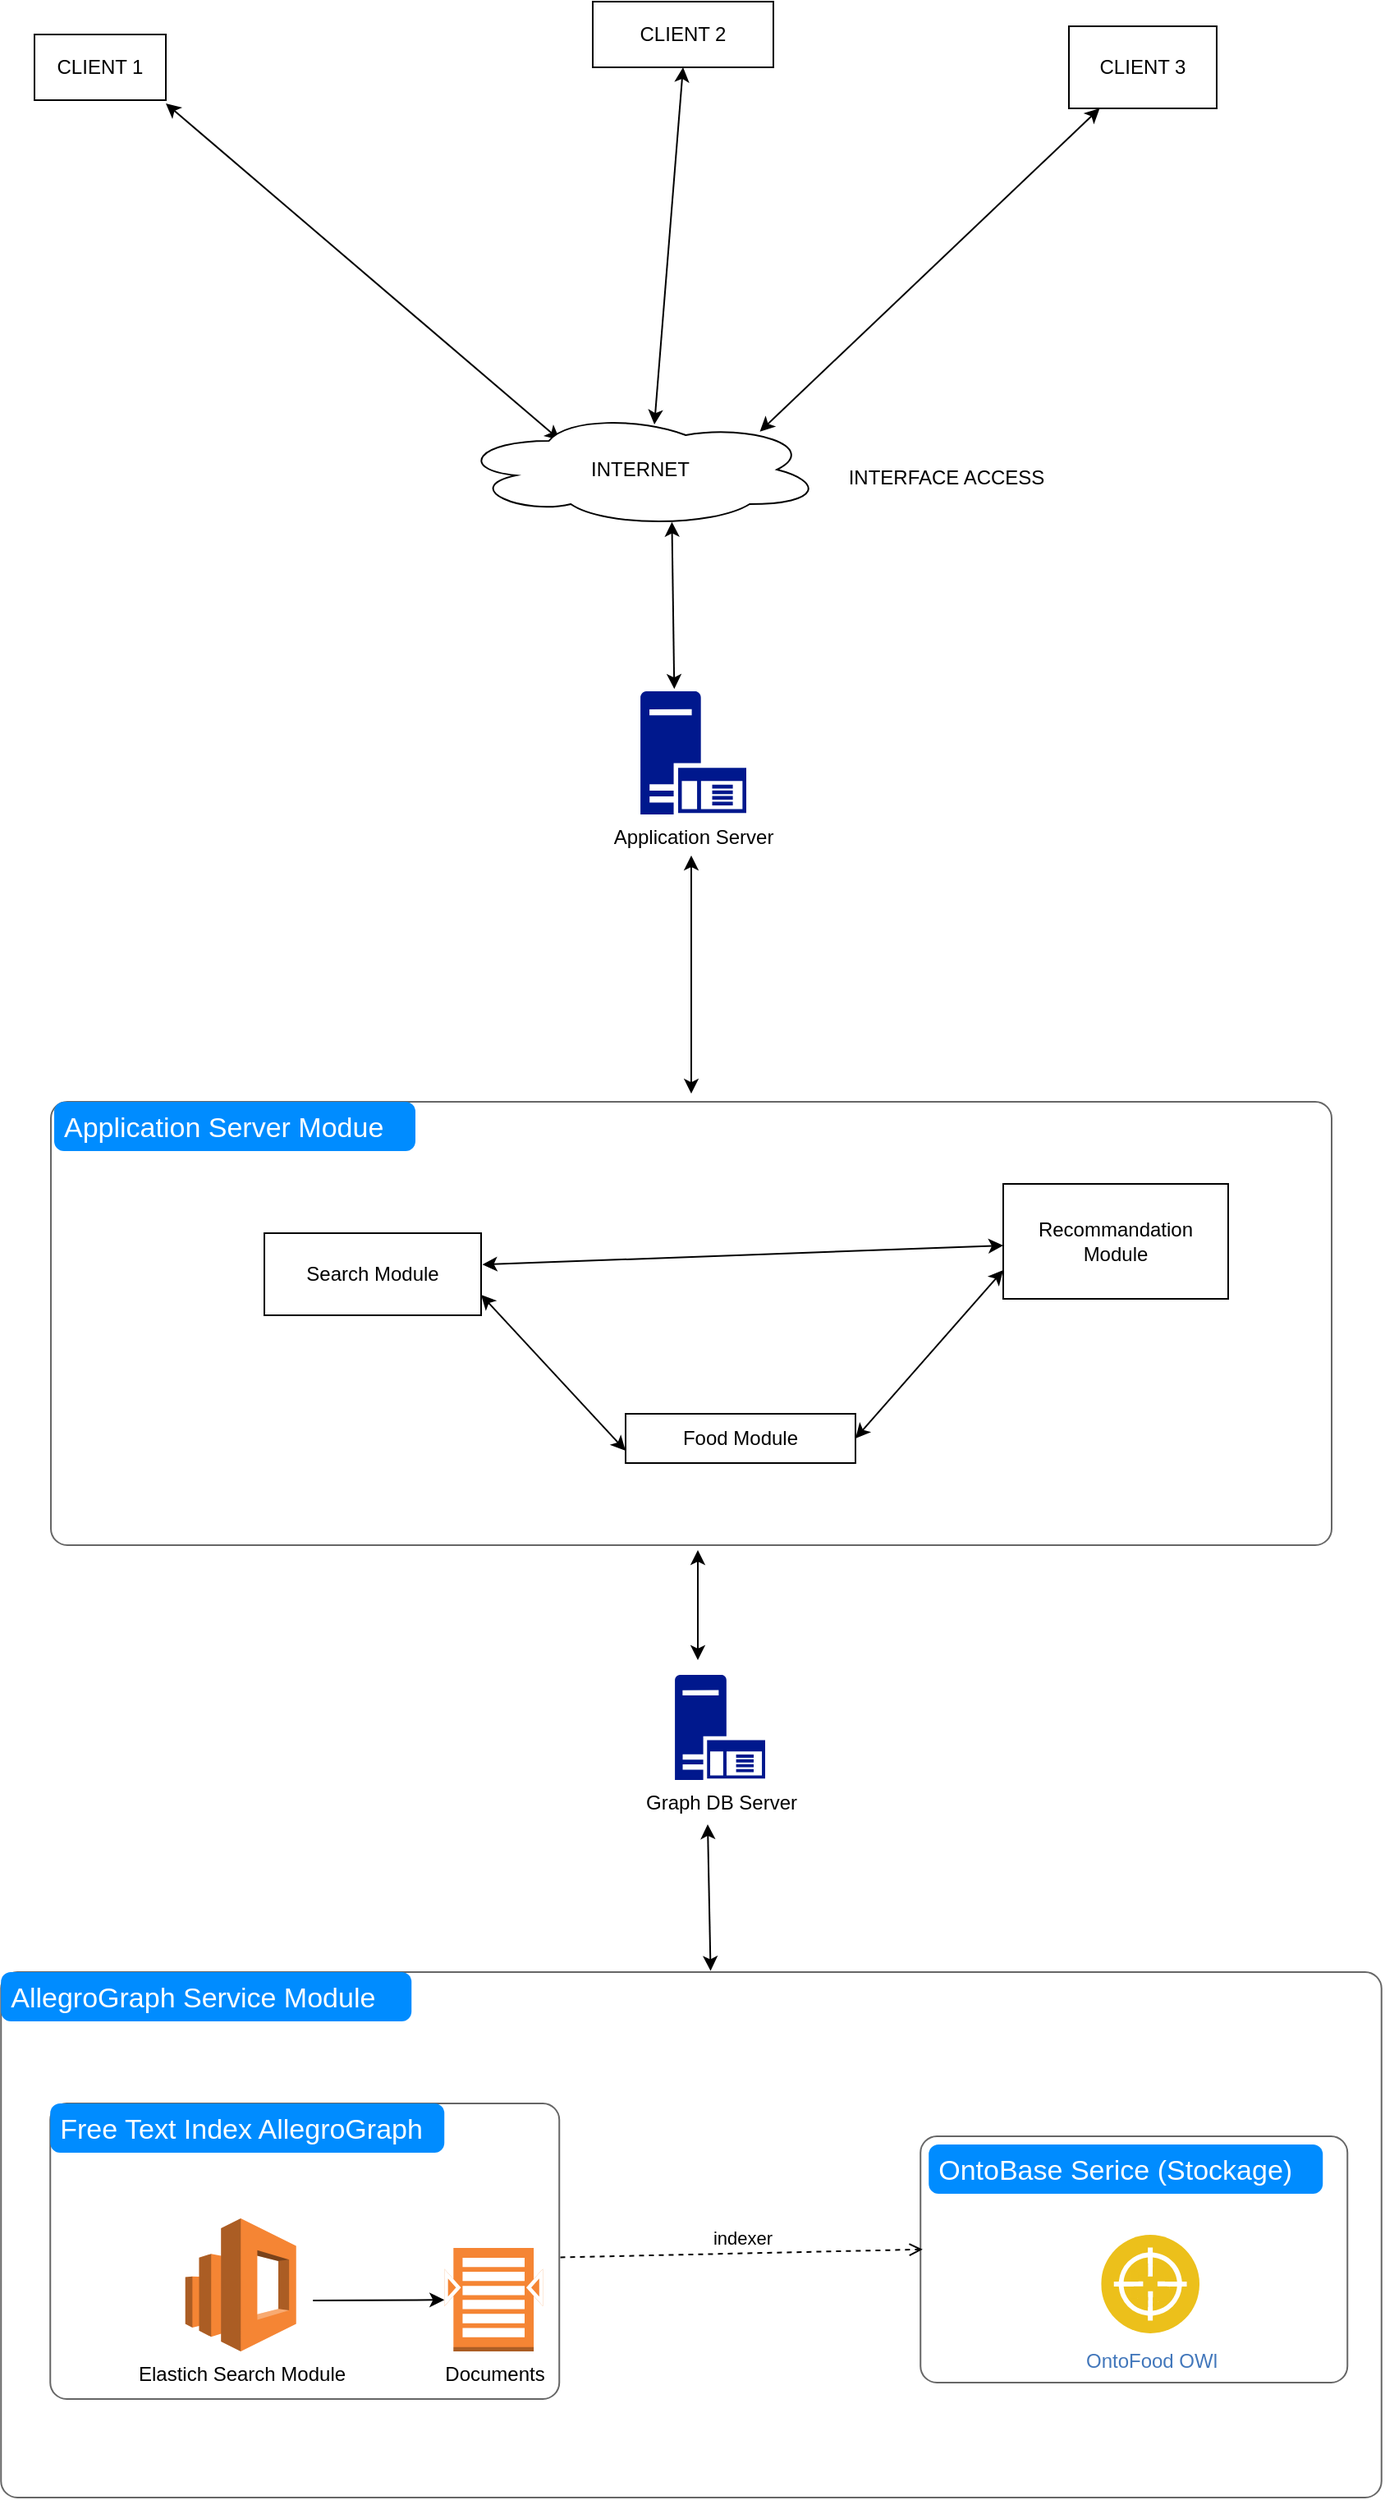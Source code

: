 <mxfile version="14.6.13" type="device" pages="2"><diagram id="5G2Dx2fsw-UrRm5fa5ve" name="Page-1"><mxGraphModel dx="2500" dy="892" grid="1" gridSize="8" guides="1" tooltips="1" connect="1" arrows="1" fold="1" page="1" pageScale="1" pageWidth="827" pageHeight="1169" math="0" shadow="0"><root><mxCell id="0"/><mxCell id="1" parent="0"/><mxCell id="QlzLHgqAdogd4f0vKaML-3" value="INTERFACE ACCESS" style="text;html=1;align=center;verticalAlign=middle;resizable=0;points=[];autosize=1;strokeColor=none;" parent="1" vertex="1"><mxGeometry x="470" y="430" width="130" height="20" as="geometry"/></mxCell><mxCell id="QlzLHgqAdogd4f0vKaML-8" value="CLIENT 3" style="rounded=0;whiteSpace=wrap;html=1;" parent="1" vertex="1"><mxGeometry x="610" y="165" width="90" height="50" as="geometry"/></mxCell><mxCell id="QlzLHgqAdogd4f0vKaML-9" value="CLIENT 2" style="rounded=0;whiteSpace=wrap;html=1;" parent="1" vertex="1"><mxGeometry x="320" y="150" width="110" height="40" as="geometry"/></mxCell><mxCell id="QlzLHgqAdogd4f0vKaML-10" value="CLIENT 1" style="rounded=0;whiteSpace=wrap;html=1;" parent="1" vertex="1"><mxGeometry x="-20" y="170" width="80" height="40" as="geometry"/></mxCell><mxCell id="QlzLHgqAdogd4f0vKaML-11" value="" style="endArrow=classic;startArrow=classic;html=1;entryX=0.5;entryY=1;entryDx=0;entryDy=0;exitX=0.539;exitY=0.108;exitDx=0;exitDy=0;exitPerimeter=0;" parent="1" target="QlzLHgqAdogd4f0vKaML-9" edge="1" source="C6lnUGmkzXZONWnAwJfw-1"><mxGeometry width="50" height="50" relative="1" as="geometry"><mxPoint x="380" y="410" as="sourcePoint"/><mxPoint x="360" y="240" as="targetPoint"/><Array as="points"/></mxGeometry></mxCell><mxCell id="QlzLHgqAdogd4f0vKaML-12" value="" style="endArrow=classic;startArrow=classic;html=1;" parent="1" edge="1"><mxGeometry width="50" height="50" relative="1" as="geometry"><mxPoint x="300" y="417" as="sourcePoint"/><mxPoint x="60" y="212" as="targetPoint"/></mxGeometry></mxCell><mxCell id="QlzLHgqAdogd4f0vKaML-13" value="" style="endArrow=classic;startArrow=classic;html=1;exitX=0.828;exitY=0.169;exitDx=0;exitDy=0;exitPerimeter=0;" parent="1" target="QlzLHgqAdogd4f0vKaML-8" edge="1" source="C6lnUGmkzXZONWnAwJfw-1"><mxGeometry width="50" height="50" relative="1" as="geometry"><mxPoint x="450" y="414" as="sourcePoint"/><mxPoint x="440" y="390" as="targetPoint"/></mxGeometry></mxCell><mxCell id="QlzLHgqAdogd4f0vKaML-19" value="Application Server&lt;br&gt;" style="aspect=fixed;pointerEvents=1;shadow=0;dashed=0;html=1;strokeColor=none;labelPosition=center;verticalLabelPosition=bottom;verticalAlign=top;align=center;fillColor=#00188D;shape=mxgraph.mscae.enterprise.application_server" parent="1" vertex="1"><mxGeometry x="349" y="570" width="64.5" height="75" as="geometry"/></mxCell><mxCell id="QlzLHgqAdogd4f0vKaML-20" value="Graph DB Server" style="aspect=fixed;pointerEvents=1;shadow=0;dashed=0;html=1;strokeColor=none;labelPosition=center;verticalLabelPosition=bottom;verticalAlign=top;align=center;fillColor=#00188D;shape=mxgraph.mscae.enterprise.application_server" parent="1" vertex="1"><mxGeometry x="370" y="1169" width="55" height="63.95" as="geometry"/></mxCell><mxCell id="QlzLHgqAdogd4f0vKaML-27" style="edgeStyle=orthogonalEdgeStyle;rounded=0;orthogonalLoop=1;jettySize=auto;html=1;exitX=0.5;exitY=0.99;exitDx=0;exitDy=0;exitPerimeter=0;" parent="1" source="QlzLHgqAdogd4f0vKaML-20" target="QlzLHgqAdogd4f0vKaML-20" edge="1"><mxGeometry relative="1" as="geometry"/></mxCell><mxCell id="E1NXURBPVbQd9fUNQkJZ-1" value="" style="shape=mxgraph.mockup.containers.marginRect;rectMarginTop=10;strokeColor=#666666;strokeWidth=1;dashed=0;rounded=1;arcSize=5;recursiveResize=0;" parent="1" vertex="1"><mxGeometry x="-10" y="810" width="780" height="280" as="geometry"/></mxCell><mxCell id="E1NXURBPVbQd9fUNQkJZ-2" value="Application Server Modue" style="shape=rect;strokeColor=none;fillColor=#008cff;strokeWidth=1;dashed=0;rounded=1;arcSize=20;fontColor=#ffffff;fontSize=17;spacing=2;spacingTop=-2;align=left;autosize=1;spacingLeft=4;resizeWidth=0;resizeHeight=0;perimeter=none;" parent="E1NXURBPVbQd9fUNQkJZ-1" vertex="1"><mxGeometry x="2" y="10" width="220" height="30" as="geometry"/></mxCell><mxCell id="QlzLHgqAdogd4f0vKaML-5" value="Search Module" style="rounded=0;whiteSpace=wrap;html=1;" parent="E1NXURBPVbQd9fUNQkJZ-1" vertex="1"><mxGeometry x="130" y="90" width="132" height="50" as="geometry"/></mxCell><mxCell id="QlzLHgqAdogd4f0vKaML-4" value="Food Module" style="rounded=0;whiteSpace=wrap;html=1;" parent="E1NXURBPVbQd9fUNQkJZ-1" vertex="1"><mxGeometry x="350" y="200" width="140" height="30" as="geometry"/></mxCell><mxCell id="QlzLHgqAdogd4f0vKaML-6" value="Recommandation Module" style="rounded=0;whiteSpace=wrap;html=1;" parent="E1NXURBPVbQd9fUNQkJZ-1" vertex="1"><mxGeometry x="580" y="60" width="137" height="70" as="geometry"/></mxCell><mxCell id="E1NXURBPVbQd9fUNQkJZ-4" value="" style="endArrow=classic;startArrow=classic;html=1;entryX=1;entryY=0.75;entryDx=0;entryDy=0;exitX=0;exitY=0.75;exitDx=0;exitDy=0;" parent="E1NXURBPVbQd9fUNQkJZ-1" source="QlzLHgqAdogd4f0vKaML-4" target="QlzLHgqAdogd4f0vKaML-5" edge="1"><mxGeometry width="50" height="50" relative="1" as="geometry"><mxPoint x="520" y="340" as="sourcePoint"/><mxPoint x="570" y="290" as="targetPoint"/></mxGeometry></mxCell><mxCell id="E1NXURBPVbQd9fUNQkJZ-5" value="" style="endArrow=classic;startArrow=classic;html=1;exitX=1.006;exitY=0.383;exitDx=0;exitDy=0;exitPerimeter=0;" parent="E1NXURBPVbQd9fUNQkJZ-1" source="QlzLHgqAdogd4f0vKaML-5" target="QlzLHgqAdogd4f0vKaML-6" edge="1"><mxGeometry width="50" height="50" relative="1" as="geometry"><mxPoint x="520" y="70" as="sourcePoint"/><mxPoint x="570" y="20" as="targetPoint"/></mxGeometry></mxCell><mxCell id="E1NXURBPVbQd9fUNQkJZ-3" value="" style="endArrow=classic;startArrow=classic;html=1;exitX=1;exitY=0.5;exitDx=0;exitDy=0;entryX=0;entryY=0.75;entryDx=0;entryDy=0;" parent="E1NXURBPVbQd9fUNQkJZ-1" source="QlzLHgqAdogd4f0vKaML-4" edge="1" target="QlzLHgqAdogd4f0vKaML-6"><mxGeometry width="50" height="50" relative="1" as="geometry"><mxPoint x="420" y="240" as="sourcePoint"/><mxPoint x="560" y="80" as="targetPoint"/></mxGeometry></mxCell><mxCell id="E1NXURBPVbQd9fUNQkJZ-7" value="" style="endArrow=classic;startArrow=classic;html=1;entryX=0.5;entryY=0.018;entryDx=0;entryDy=0;entryPerimeter=0;" parent="1" edge="1" target="E1NXURBPVbQd9fUNQkJZ-1"><mxGeometry width="50" height="50" relative="1" as="geometry"><mxPoint x="380" y="670" as="sourcePoint"/><mxPoint x="390" y="717" as="targetPoint"/></mxGeometry></mxCell><mxCell id="E1NXURBPVbQd9fUNQkJZ-8" value="" style="shape=mxgraph.mockup.containers.marginRect;rectMarginTop=10;strokeColor=#666666;strokeWidth=1;dashed=0;rounded=1;arcSize=5;recursiveResize=0;" parent="1" vertex="1"><mxGeometry x="-40.38" y="1340" width="840.75" height="330" as="geometry"/></mxCell><mxCell id="E1NXURBPVbQd9fUNQkJZ-9" value="AllegroGraph Service Module" style="shape=rect;strokeColor=none;fillColor=#008cff;strokeWidth=1;dashed=0;rounded=1;arcSize=20;fontColor=#ffffff;fontSize=17;spacing=2;spacingTop=-2;align=left;autosize=1;spacingLeft=4;resizeWidth=0;resizeHeight=0;perimeter=none;" parent="E1NXURBPVbQd9fUNQkJZ-8" vertex="1"><mxGeometry y="10" width="250" height="30" as="geometry"/></mxCell><mxCell id="E1NXURBPVbQd9fUNQkJZ-11" value="" style="shape=mxgraph.mockup.containers.marginRect;rectMarginTop=10;strokeColor=#666666;strokeWidth=1;dashed=0;rounded=1;arcSize=5;recursiveResize=0;" parent="E1NXURBPVbQd9fUNQkJZ-8" vertex="1"><mxGeometry x="560" y="100" width="260" height="160" as="geometry"/></mxCell><mxCell id="E1NXURBPVbQd9fUNQkJZ-12" value="OntoBase Serice (Stockage)" style="shape=rect;strokeColor=none;fillColor=#008cff;strokeWidth=1;dashed=0;rounded=1;arcSize=20;fontColor=#ffffff;fontSize=17;spacing=2;spacingTop=-2;align=left;autosize=1;spacingLeft=4;resizeWidth=0;resizeHeight=0;perimeter=none;" parent="E1NXURBPVbQd9fUNQkJZ-11" vertex="1"><mxGeometry x="5" y="15" width="240" height="30" as="geometry"/></mxCell><mxCell id="QlzLHgqAdogd4f0vKaML-28" value="OntoFood OWl" style="aspect=fixed;perimeter=ellipsePerimeter;html=1;align=center;shadow=0;dashed=0;fontColor=#4277BB;labelBackgroundColor=#ffffff;fontSize=12;spacingTop=3;image;image=img/lib/ibm/applications/ontology.svg;" parent="E1NXURBPVbQd9fUNQkJZ-11" vertex="1"><mxGeometry x="110" y="70" width="60" height="60" as="geometry"/></mxCell><mxCell id="E1NXURBPVbQd9fUNQkJZ-15" value="indexer" style="edgeStyle=none;html=1;endArrow=open;verticalAlign=bottom;dashed=1;labelBackgroundColor=none;exitX=1.002;exitY=0.546;exitDx=0;exitDy=0;exitPerimeter=0;entryX=0.005;entryY=0.493;entryDx=0;entryDy=0;entryPerimeter=0;" parent="E1NXURBPVbQd9fUNQkJZ-8" source="E1NXURBPVbQd9fUNQkJZ-13" edge="1" target="E1NXURBPVbQd9fUNQkJZ-11"><mxGeometry width="160" relative="1" as="geometry"><mxPoint x="710" y="282" as="sourcePoint"/><mxPoint x="840" y="293" as="targetPoint"/></mxGeometry></mxCell><mxCell id="E1NXURBPVbQd9fUNQkJZ-13" value="" style="shape=mxgraph.mockup.containers.marginRect;rectMarginTop=10;strokeColor=#666666;strokeWidth=1;dashed=0;rounded=1;arcSize=5;recursiveResize=0;" parent="E1NXURBPVbQd9fUNQkJZ-8" vertex="1"><mxGeometry x="30" y="80" width="310" height="190" as="geometry"/></mxCell><mxCell id="E1NXURBPVbQd9fUNQkJZ-14" value="Free Text Index AllegroGraph" style="shape=rect;strokeColor=none;fillColor=#008cff;strokeWidth=1;dashed=0;rounded=1;arcSize=20;fontColor=#ffffff;fontSize=17;spacing=2;spacingTop=-2;align=left;autosize=1;spacingLeft=4;resizeWidth=0;resizeHeight=0;perimeter=none;" parent="E1NXURBPVbQd9fUNQkJZ-13" vertex="1"><mxGeometry y="10" width="240" height="30" as="geometry"/></mxCell><mxCell id="QlzLHgqAdogd4f0vKaML-16" value="Documents" style="outlineConnect=0;dashed=0;verticalLabelPosition=bottom;verticalAlign=top;align=center;html=1;shape=mxgraph.aws3.search_documents;fillColor=#F58534;gradientColor=none;" parent="E1NXURBPVbQd9fUNQkJZ-13" vertex="1"><mxGeometry x="240" y="98" width="60" height="63" as="geometry"/></mxCell><mxCell id="QlzLHgqAdogd4f0vKaML-17" value="Elastich Search Module" style="outlineConnect=0;dashed=0;verticalLabelPosition=bottom;verticalAlign=top;align=center;html=1;shape=mxgraph.aws3.elasticsearch_service;fillColor=#F58534;gradientColor=none;" parent="E1NXURBPVbQd9fUNQkJZ-13" vertex="1"><mxGeometry x="82.25" y="80" width="67.5" height="81" as="geometry"/></mxCell><mxCell id="E1NXURBPVbQd9fUNQkJZ-16" value="" style="endArrow=classic;html=1;" parent="E1NXURBPVbQd9fUNQkJZ-13" target="QlzLHgqAdogd4f0vKaML-16" edge="1"><mxGeometry width="50" height="50" relative="1" as="geometry"><mxPoint x="160" y="130" as="sourcePoint"/><mxPoint x="590" y="150" as="targetPoint"/></mxGeometry></mxCell><mxCell id="E1NXURBPVbQd9fUNQkJZ-17" value="" style="endArrow=classic;startArrow=classic;html=1;" parent="1" edge="1"><mxGeometry width="50" height="50" relative="1" as="geometry"><mxPoint x="384" y="1160" as="sourcePoint"/><mxPoint x="384" y="1093" as="targetPoint"/></mxGeometry></mxCell><mxCell id="E1NXURBPVbQd9fUNQkJZ-18" value="" style="endArrow=classic;startArrow=classic;html=1;exitX=0.514;exitY=0.028;exitDx=0;exitDy=0;exitPerimeter=0;" parent="1" edge="1" source="E1NXURBPVbQd9fUNQkJZ-8"><mxGeometry width="50" height="50" relative="1" as="geometry"><mxPoint x="405.25" y="1360" as="sourcePoint"/><mxPoint x="390" y="1260" as="targetPoint"/><Array as="points"/></mxGeometry></mxCell><mxCell id="C6lnUGmkzXZONWnAwJfw-1" value="INTERNET" style="ellipse;shape=cloud;whiteSpace=wrap;html=1;" vertex="1" parent="1"><mxGeometry x="237.75" y="400" width="222.25" height="70" as="geometry"/></mxCell><mxCell id="C6lnUGmkzXZONWnAwJfw-3" value="" style="endArrow=classic;startArrow=classic;html=1;entryX=0.587;entryY=0.955;entryDx=0;entryDy=0;entryPerimeter=0;exitX=0.32;exitY=-0.019;exitDx=0;exitDy=0;exitPerimeter=0;" edge="1" parent="1" source="QlzLHgqAdogd4f0vKaML-19" target="C6lnUGmkzXZONWnAwJfw-1"><mxGeometry width="50" height="50" relative="1" as="geometry"><mxPoint x="740" y="570" as="sourcePoint"/><mxPoint x="400" y="680" as="targetPoint"/></mxGeometry></mxCell></root></mxGraphModel></diagram><diagram id="T5qAjETm9sJy-UyaANUV" name="Page-2"><mxGraphModel dx="1422" dy="758" grid="1" gridSize="10" guides="1" tooltips="1" connect="1" arrows="1" fold="1" page="1" pageScale="1" pageWidth="827" pageHeight="1169" math="0" shadow="0"><root><mxCell id="ELMUoddrxLLJJ1J80h7f-0"/><mxCell id="ELMUoddrxLLJJ1J80h7f-1" parent="ELMUoddrxLLJJ1J80h7f-0"/></root></mxGraphModel></diagram></mxfile>